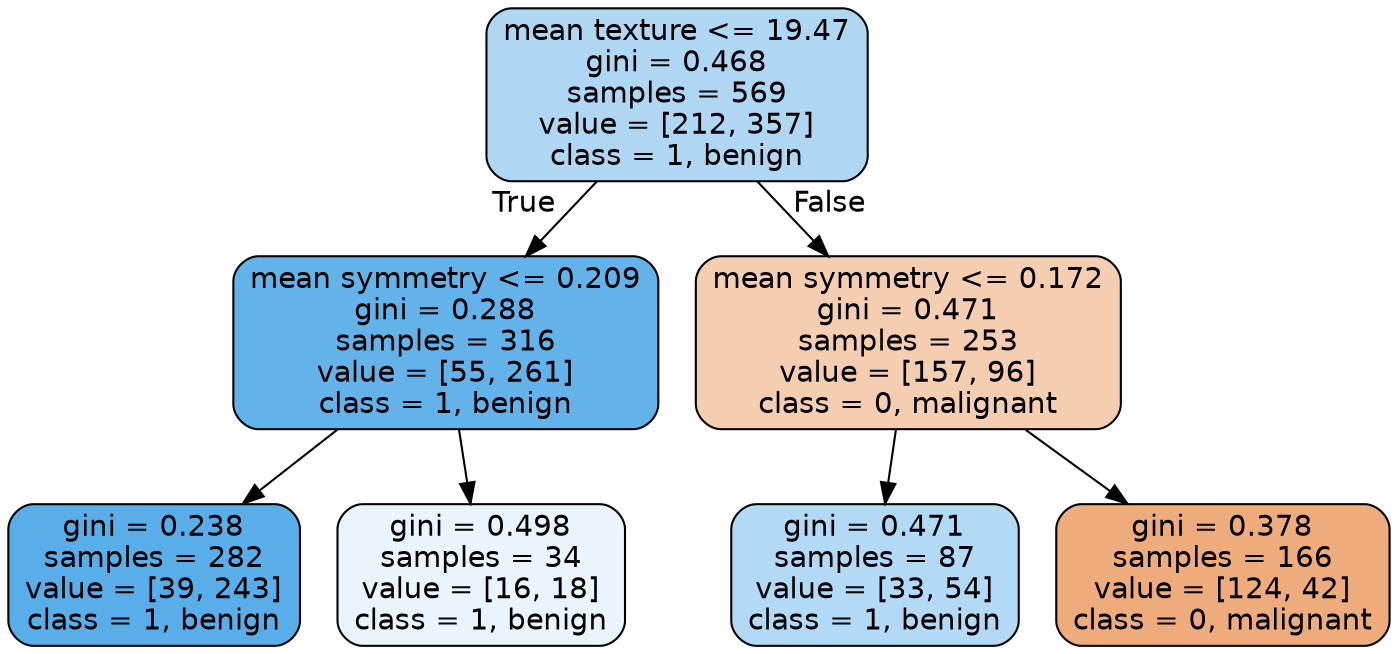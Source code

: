digraph Tree {
node [shape=box, style="filled, rounded", color="black", fontname="helvetica"] ;
edge [fontname="helvetica"] ;
0 [label="mean texture <= 19.47\ngini = 0.468\nsamples = 569\nvalue = [212, 357]\nclass = 1, benign", fillcolor="#afd7f4"] ;
1 [label="mean symmetry <= 0.209\ngini = 0.288\nsamples = 316\nvalue = [55, 261]\nclass = 1, benign", fillcolor="#63b2ea"] ;
0 -> 1 [labeldistance=2.5, labelangle=45, headlabel="True"] ;
2 [label="gini = 0.238\nsamples = 282\nvalue = [39, 243]\nclass = 1, benign", fillcolor="#59ade9"] ;
1 -> 2 ;
3 [label="gini = 0.498\nsamples = 34\nvalue = [16, 18]\nclass = 1, benign", fillcolor="#e9f4fc"] ;
1 -> 3 ;
4 [label="mean symmetry <= 0.172\ngini = 0.471\nsamples = 253\nvalue = [157, 96]\nclass = 0, malignant", fillcolor="#f5ceb2"] ;
0 -> 4 [labeldistance=2.5, labelangle=-45, headlabel="False"] ;
5 [label="gini = 0.471\nsamples = 87\nvalue = [33, 54]\nclass = 1, benign", fillcolor="#b2d9f5"] ;
4 -> 5 ;
6 [label="gini = 0.378\nsamples = 166\nvalue = [124, 42]\nclass = 0, malignant", fillcolor="#eeac7c"] ;
4 -> 6 ;
}